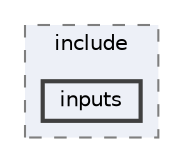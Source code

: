 digraph "becommons/include/inputs"
{
 // LATEX_PDF_SIZE
  bgcolor="transparent";
  edge [fontname=Helvetica,fontsize=10,labelfontname=Helvetica,labelfontsize=10];
  node [fontname=Helvetica,fontsize=10,shape=box,height=0.2,width=0.4];
  compound=true
  subgraph clusterdir_9a744b5567c265deacf566b467d8af59 {
    graph [ bgcolor="#edf0f7", pencolor="grey50", label="include", fontname=Helvetica,fontsize=10 style="filled,dashed", URL="dir_9a744b5567c265deacf566b467d8af59.html",tooltip=""]
  dir_e48180f9230982b0cc0b1e4a3b823aad [label="inputs", fillcolor="#edf0f7", color="grey25", style="filled,bold", URL="dir_e48180f9230982b0cc0b1e4a3b823aad.html",tooltip=""];
  }
}
